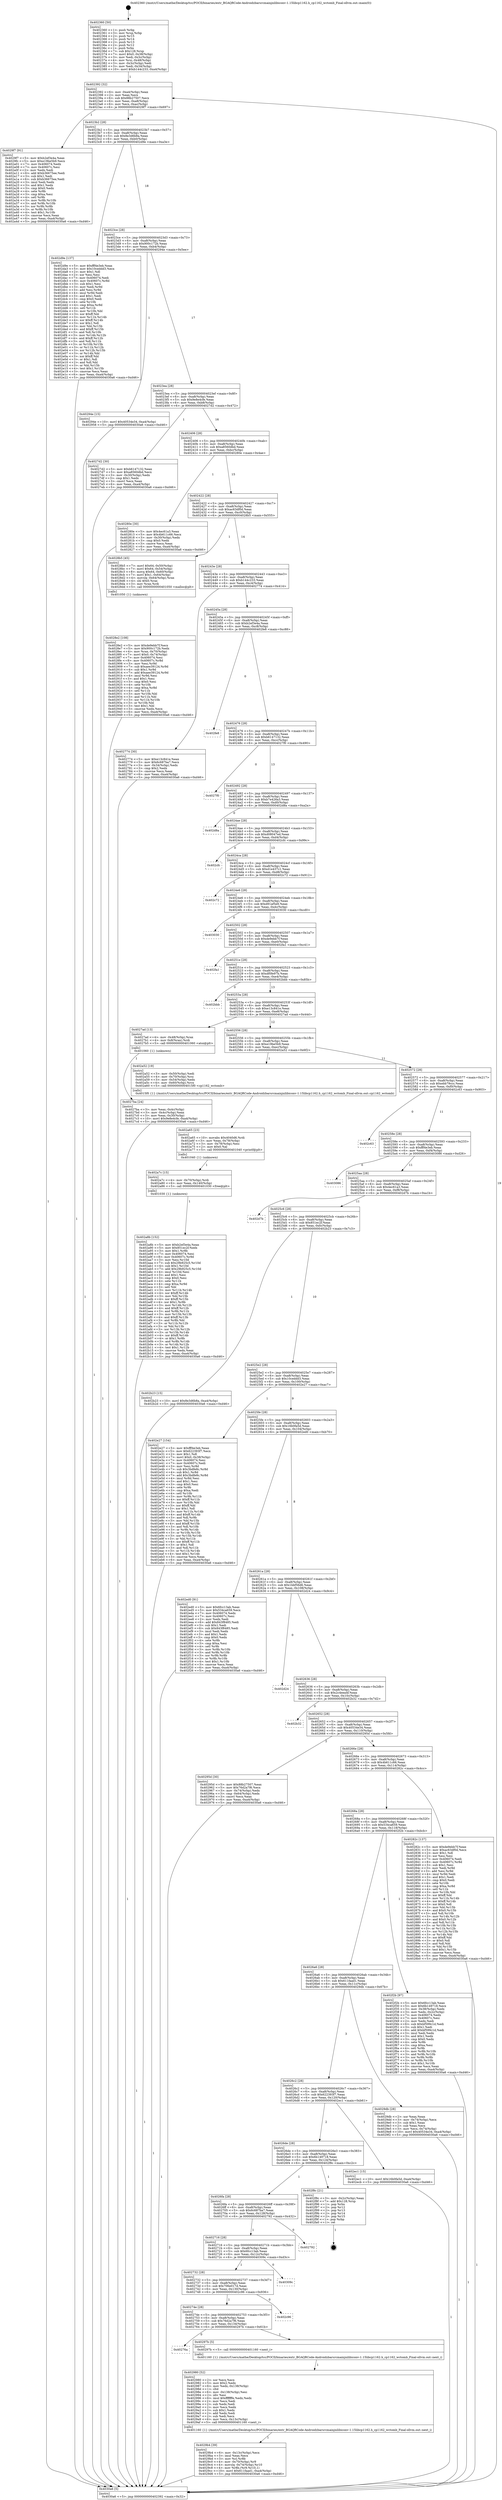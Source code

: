 digraph "0x402360" {
  label = "0x402360 (/mnt/c/Users/mathe/Desktop/tcc/POCII/binaries/extr_BGAQRCode-Androidzbarsrcmainjnilibiconv-1.15libcp1162.h_cp1162_wctomb_Final-ollvm.out::main(0))"
  labelloc = "t"
  node[shape=record]

  Entry [label="",width=0.3,height=0.3,shape=circle,fillcolor=black,style=filled]
  "0x402392" [label="{
     0x402392 [32]\l
     | [instrs]\l
     &nbsp;&nbsp;0x402392 \<+6\>: mov -0xa4(%rbp),%eax\l
     &nbsp;&nbsp;0x402398 \<+2\>: mov %eax,%ecx\l
     &nbsp;&nbsp;0x40239a \<+6\>: sub $0x88b27507,%ecx\l
     &nbsp;&nbsp;0x4023a0 \<+6\>: mov %eax,-0xa8(%rbp)\l
     &nbsp;&nbsp;0x4023a6 \<+6\>: mov %ecx,-0xac(%rbp)\l
     &nbsp;&nbsp;0x4023ac \<+6\>: je 00000000004029f7 \<main+0x697\>\l
  }"]
  "0x4029f7" [label="{
     0x4029f7 [91]\l
     | [instrs]\l
     &nbsp;&nbsp;0x4029f7 \<+5\>: mov $0xb2ef3e4a,%eax\l
     &nbsp;&nbsp;0x4029fc \<+5\>: mov $0xe19be5b9,%ecx\l
     &nbsp;&nbsp;0x402a01 \<+7\>: mov 0x406074,%edx\l
     &nbsp;&nbsp;0x402a08 \<+7\>: mov 0x40607c,%esi\l
     &nbsp;&nbsp;0x402a0f \<+2\>: mov %edx,%edi\l
     &nbsp;&nbsp;0x402a11 \<+6\>: add $0xb36675ee,%edi\l
     &nbsp;&nbsp;0x402a17 \<+3\>: sub $0x1,%edi\l
     &nbsp;&nbsp;0x402a1a \<+6\>: sub $0xb36675ee,%edi\l
     &nbsp;&nbsp;0x402a20 \<+3\>: imul %edi,%edx\l
     &nbsp;&nbsp;0x402a23 \<+3\>: and $0x1,%edx\l
     &nbsp;&nbsp;0x402a26 \<+3\>: cmp $0x0,%edx\l
     &nbsp;&nbsp;0x402a29 \<+4\>: sete %r8b\l
     &nbsp;&nbsp;0x402a2d \<+3\>: cmp $0xa,%esi\l
     &nbsp;&nbsp;0x402a30 \<+4\>: setl %r9b\l
     &nbsp;&nbsp;0x402a34 \<+3\>: mov %r8b,%r10b\l
     &nbsp;&nbsp;0x402a37 \<+3\>: and %r9b,%r10b\l
     &nbsp;&nbsp;0x402a3a \<+3\>: xor %r9b,%r8b\l
     &nbsp;&nbsp;0x402a3d \<+3\>: or %r8b,%r10b\l
     &nbsp;&nbsp;0x402a40 \<+4\>: test $0x1,%r10b\l
     &nbsp;&nbsp;0x402a44 \<+3\>: cmovne %ecx,%eax\l
     &nbsp;&nbsp;0x402a47 \<+6\>: mov %eax,-0xa4(%rbp)\l
     &nbsp;&nbsp;0x402a4d \<+5\>: jmp 00000000004030a6 \<main+0xd46\>\l
  }"]
  "0x4023b2" [label="{
     0x4023b2 [28]\l
     | [instrs]\l
     &nbsp;&nbsp;0x4023b2 \<+5\>: jmp 00000000004023b7 \<main+0x57\>\l
     &nbsp;&nbsp;0x4023b7 \<+6\>: mov -0xa8(%rbp),%eax\l
     &nbsp;&nbsp;0x4023bd \<+5\>: sub $0x8e3d6b8a,%eax\l
     &nbsp;&nbsp;0x4023c2 \<+6\>: mov %eax,-0xb0(%rbp)\l
     &nbsp;&nbsp;0x4023c8 \<+6\>: je 0000000000402d9e \<main+0xa3e\>\l
  }"]
  Exit [label="",width=0.3,height=0.3,shape=circle,fillcolor=black,style=filled,peripheries=2]
  "0x402d9e" [label="{
     0x402d9e [137]\l
     | [instrs]\l
     &nbsp;&nbsp;0x402d9e \<+5\>: mov $0xfff4e3eb,%eax\l
     &nbsp;&nbsp;0x402da3 \<+5\>: mov $0x10ceddd3,%ecx\l
     &nbsp;&nbsp;0x402da8 \<+2\>: mov $0x1,%dl\l
     &nbsp;&nbsp;0x402daa \<+2\>: xor %esi,%esi\l
     &nbsp;&nbsp;0x402dac \<+7\>: mov 0x406074,%edi\l
     &nbsp;&nbsp;0x402db3 \<+8\>: mov 0x40607c,%r8d\l
     &nbsp;&nbsp;0x402dbb \<+3\>: sub $0x1,%esi\l
     &nbsp;&nbsp;0x402dbe \<+3\>: mov %edi,%r9d\l
     &nbsp;&nbsp;0x402dc1 \<+3\>: add %esi,%r9d\l
     &nbsp;&nbsp;0x402dc4 \<+4\>: imul %r9d,%edi\l
     &nbsp;&nbsp;0x402dc8 \<+3\>: and $0x1,%edi\l
     &nbsp;&nbsp;0x402dcb \<+3\>: cmp $0x0,%edi\l
     &nbsp;&nbsp;0x402dce \<+4\>: sete %r10b\l
     &nbsp;&nbsp;0x402dd2 \<+4\>: cmp $0xa,%r8d\l
     &nbsp;&nbsp;0x402dd6 \<+4\>: setl %r11b\l
     &nbsp;&nbsp;0x402dda \<+3\>: mov %r10b,%bl\l
     &nbsp;&nbsp;0x402ddd \<+3\>: xor $0xff,%bl\l
     &nbsp;&nbsp;0x402de0 \<+3\>: mov %r11b,%r14b\l
     &nbsp;&nbsp;0x402de3 \<+4\>: xor $0xff,%r14b\l
     &nbsp;&nbsp;0x402de7 \<+3\>: xor $0x1,%dl\l
     &nbsp;&nbsp;0x402dea \<+3\>: mov %bl,%r15b\l
     &nbsp;&nbsp;0x402ded \<+4\>: and $0xff,%r15b\l
     &nbsp;&nbsp;0x402df1 \<+3\>: and %dl,%r10b\l
     &nbsp;&nbsp;0x402df4 \<+3\>: mov %r14b,%r12b\l
     &nbsp;&nbsp;0x402df7 \<+4\>: and $0xff,%r12b\l
     &nbsp;&nbsp;0x402dfb \<+3\>: and %dl,%r11b\l
     &nbsp;&nbsp;0x402dfe \<+3\>: or %r10b,%r15b\l
     &nbsp;&nbsp;0x402e01 \<+3\>: or %r11b,%r12b\l
     &nbsp;&nbsp;0x402e04 \<+3\>: xor %r12b,%r15b\l
     &nbsp;&nbsp;0x402e07 \<+3\>: or %r14b,%bl\l
     &nbsp;&nbsp;0x402e0a \<+3\>: xor $0xff,%bl\l
     &nbsp;&nbsp;0x402e0d \<+3\>: or $0x1,%dl\l
     &nbsp;&nbsp;0x402e10 \<+2\>: and %dl,%bl\l
     &nbsp;&nbsp;0x402e12 \<+3\>: or %bl,%r15b\l
     &nbsp;&nbsp;0x402e15 \<+4\>: test $0x1,%r15b\l
     &nbsp;&nbsp;0x402e19 \<+3\>: cmovne %ecx,%eax\l
     &nbsp;&nbsp;0x402e1c \<+6\>: mov %eax,-0xa4(%rbp)\l
     &nbsp;&nbsp;0x402e22 \<+5\>: jmp 00000000004030a6 \<main+0xd46\>\l
  }"]
  "0x4023ce" [label="{
     0x4023ce [28]\l
     | [instrs]\l
     &nbsp;&nbsp;0x4023ce \<+5\>: jmp 00000000004023d3 \<main+0x73\>\l
     &nbsp;&nbsp;0x4023d3 \<+6\>: mov -0xa8(%rbp),%eax\l
     &nbsp;&nbsp;0x4023d9 \<+5\>: sub $0x900c172b,%eax\l
     &nbsp;&nbsp;0x4023de \<+6\>: mov %eax,-0xb4(%rbp)\l
     &nbsp;&nbsp;0x4023e4 \<+6\>: je 000000000040294e \<main+0x5ee\>\l
  }"]
  "0x402a8b" [label="{
     0x402a8b [152]\l
     | [instrs]\l
     &nbsp;&nbsp;0x402a8b \<+5\>: mov $0xb2ef3e4a,%eax\l
     &nbsp;&nbsp;0x402a90 \<+5\>: mov $0x851ec2f,%edx\l
     &nbsp;&nbsp;0x402a95 \<+3\>: mov $0x1,%r8b\l
     &nbsp;&nbsp;0x402a98 \<+7\>: mov 0x406074,%esi\l
     &nbsp;&nbsp;0x402a9f \<+8\>: mov 0x40607c,%r9d\l
     &nbsp;&nbsp;0x402aa7 \<+3\>: mov %esi,%r10d\l
     &nbsp;&nbsp;0x402aaa \<+7\>: sub $0x29b925c5,%r10d\l
     &nbsp;&nbsp;0x402ab1 \<+4\>: sub $0x1,%r10d\l
     &nbsp;&nbsp;0x402ab5 \<+7\>: add $0x29b925c5,%r10d\l
     &nbsp;&nbsp;0x402abc \<+4\>: imul %r10d,%esi\l
     &nbsp;&nbsp;0x402ac0 \<+3\>: and $0x1,%esi\l
     &nbsp;&nbsp;0x402ac3 \<+3\>: cmp $0x0,%esi\l
     &nbsp;&nbsp;0x402ac6 \<+4\>: sete %r11b\l
     &nbsp;&nbsp;0x402aca \<+4\>: cmp $0xa,%r9d\l
     &nbsp;&nbsp;0x402ace \<+3\>: setl %bl\l
     &nbsp;&nbsp;0x402ad1 \<+3\>: mov %r11b,%r14b\l
     &nbsp;&nbsp;0x402ad4 \<+4\>: xor $0xff,%r14b\l
     &nbsp;&nbsp;0x402ad8 \<+3\>: mov %bl,%r15b\l
     &nbsp;&nbsp;0x402adb \<+4\>: xor $0xff,%r15b\l
     &nbsp;&nbsp;0x402adf \<+4\>: xor $0x1,%r8b\l
     &nbsp;&nbsp;0x402ae3 \<+3\>: mov %r14b,%r12b\l
     &nbsp;&nbsp;0x402ae6 \<+4\>: and $0xff,%r12b\l
     &nbsp;&nbsp;0x402aea \<+3\>: and %r8b,%r11b\l
     &nbsp;&nbsp;0x402aed \<+3\>: mov %r15b,%r13b\l
     &nbsp;&nbsp;0x402af0 \<+4\>: and $0xff,%r13b\l
     &nbsp;&nbsp;0x402af4 \<+3\>: and %r8b,%bl\l
     &nbsp;&nbsp;0x402af7 \<+3\>: or %r11b,%r12b\l
     &nbsp;&nbsp;0x402afa \<+3\>: or %bl,%r13b\l
     &nbsp;&nbsp;0x402afd \<+3\>: xor %r13b,%r12b\l
     &nbsp;&nbsp;0x402b00 \<+3\>: or %r15b,%r14b\l
     &nbsp;&nbsp;0x402b03 \<+4\>: xor $0xff,%r14b\l
     &nbsp;&nbsp;0x402b07 \<+4\>: or $0x1,%r8b\l
     &nbsp;&nbsp;0x402b0b \<+3\>: and %r8b,%r14b\l
     &nbsp;&nbsp;0x402b0e \<+3\>: or %r14b,%r12b\l
     &nbsp;&nbsp;0x402b11 \<+4\>: test $0x1,%r12b\l
     &nbsp;&nbsp;0x402b15 \<+3\>: cmovne %edx,%eax\l
     &nbsp;&nbsp;0x402b18 \<+6\>: mov %eax,-0xa4(%rbp)\l
     &nbsp;&nbsp;0x402b1e \<+5\>: jmp 00000000004030a6 \<main+0xd46\>\l
  }"]
  "0x40294e" [label="{
     0x40294e [15]\l
     | [instrs]\l
     &nbsp;&nbsp;0x40294e \<+10\>: movl $0x40534e34,-0xa4(%rbp)\l
     &nbsp;&nbsp;0x402958 \<+5\>: jmp 00000000004030a6 \<main+0xd46\>\l
  }"]
  "0x4023ea" [label="{
     0x4023ea [28]\l
     | [instrs]\l
     &nbsp;&nbsp;0x4023ea \<+5\>: jmp 00000000004023ef \<main+0x8f\>\l
     &nbsp;&nbsp;0x4023ef \<+6\>: mov -0xa8(%rbp),%eax\l
     &nbsp;&nbsp;0x4023f5 \<+5\>: sub $0x9e8e4cfe,%eax\l
     &nbsp;&nbsp;0x4023fa \<+6\>: mov %eax,-0xb8(%rbp)\l
     &nbsp;&nbsp;0x402400 \<+6\>: je 00000000004027d2 \<main+0x472\>\l
  }"]
  "0x402a7c" [label="{
     0x402a7c [15]\l
     | [instrs]\l
     &nbsp;&nbsp;0x402a7c \<+4\>: mov -0x70(%rbp),%rdi\l
     &nbsp;&nbsp;0x402a80 \<+6\>: mov %eax,-0x140(%rbp)\l
     &nbsp;&nbsp;0x402a86 \<+5\>: call 0000000000401030 \<free@plt\>\l
     | [calls]\l
     &nbsp;&nbsp;0x401030 \{1\} (unknown)\l
  }"]
  "0x4027d2" [label="{
     0x4027d2 [30]\l
     | [instrs]\l
     &nbsp;&nbsp;0x4027d2 \<+5\>: mov $0xb6147132,%eax\l
     &nbsp;&nbsp;0x4027d7 \<+5\>: mov $0xa8560dbd,%ecx\l
     &nbsp;&nbsp;0x4027dc \<+3\>: mov -0x30(%rbp),%edx\l
     &nbsp;&nbsp;0x4027df \<+3\>: cmp $0x1,%edx\l
     &nbsp;&nbsp;0x4027e2 \<+3\>: cmovl %ecx,%eax\l
     &nbsp;&nbsp;0x4027e5 \<+6\>: mov %eax,-0xa4(%rbp)\l
     &nbsp;&nbsp;0x4027eb \<+5\>: jmp 00000000004030a6 \<main+0xd46\>\l
  }"]
  "0x402406" [label="{
     0x402406 [28]\l
     | [instrs]\l
     &nbsp;&nbsp;0x402406 \<+5\>: jmp 000000000040240b \<main+0xab\>\l
     &nbsp;&nbsp;0x40240b \<+6\>: mov -0xa8(%rbp),%eax\l
     &nbsp;&nbsp;0x402411 \<+5\>: sub $0xa8560dbd,%eax\l
     &nbsp;&nbsp;0x402416 \<+6\>: mov %eax,-0xbc(%rbp)\l
     &nbsp;&nbsp;0x40241c \<+6\>: je 000000000040280e \<main+0x4ae\>\l
  }"]
  "0x402a65" [label="{
     0x402a65 [23]\l
     | [instrs]\l
     &nbsp;&nbsp;0x402a65 \<+10\>: movabs $0x4040d6,%rdi\l
     &nbsp;&nbsp;0x402a6f \<+3\>: mov %eax,-0x78(%rbp)\l
     &nbsp;&nbsp;0x402a72 \<+3\>: mov -0x78(%rbp),%esi\l
     &nbsp;&nbsp;0x402a75 \<+2\>: mov $0x0,%al\l
     &nbsp;&nbsp;0x402a77 \<+5\>: call 0000000000401040 \<printf@plt\>\l
     | [calls]\l
     &nbsp;&nbsp;0x401040 \{1\} (unknown)\l
  }"]
  "0x40280e" [label="{
     0x40280e [30]\l
     | [instrs]\l
     &nbsp;&nbsp;0x40280e \<+5\>: mov $0x4ec61a3,%eax\l
     &nbsp;&nbsp;0x402813 \<+5\>: mov $0x4b611c66,%ecx\l
     &nbsp;&nbsp;0x402818 \<+3\>: mov -0x30(%rbp),%edx\l
     &nbsp;&nbsp;0x40281b \<+3\>: cmp $0x0,%edx\l
     &nbsp;&nbsp;0x40281e \<+3\>: cmove %ecx,%eax\l
     &nbsp;&nbsp;0x402821 \<+6\>: mov %eax,-0xa4(%rbp)\l
     &nbsp;&nbsp;0x402827 \<+5\>: jmp 00000000004030a6 \<main+0xd46\>\l
  }"]
  "0x402422" [label="{
     0x402422 [28]\l
     | [instrs]\l
     &nbsp;&nbsp;0x402422 \<+5\>: jmp 0000000000402427 \<main+0xc7\>\l
     &nbsp;&nbsp;0x402427 \<+6\>: mov -0xa8(%rbp),%eax\l
     &nbsp;&nbsp;0x40242d \<+5\>: sub $0xac63df0d,%eax\l
     &nbsp;&nbsp;0x402432 \<+6\>: mov %eax,-0xc0(%rbp)\l
     &nbsp;&nbsp;0x402438 \<+6\>: je 00000000004028b5 \<main+0x555\>\l
  }"]
  "0x4029b4" [label="{
     0x4029b4 [39]\l
     | [instrs]\l
     &nbsp;&nbsp;0x4029b4 \<+6\>: mov -0x13c(%rbp),%ecx\l
     &nbsp;&nbsp;0x4029ba \<+3\>: imul %eax,%ecx\l
     &nbsp;&nbsp;0x4029bd \<+3\>: mov %cl,%r8b\l
     &nbsp;&nbsp;0x4029c0 \<+4\>: mov -0x70(%rbp),%r9\l
     &nbsp;&nbsp;0x4029c4 \<+4\>: movslq -0x74(%rbp),%r10\l
     &nbsp;&nbsp;0x4029c8 \<+4\>: mov %r8b,(%r9,%r10,1)\l
     &nbsp;&nbsp;0x4029cc \<+10\>: movl $0x611faad1,-0xa4(%rbp)\l
     &nbsp;&nbsp;0x4029d6 \<+5\>: jmp 00000000004030a6 \<main+0xd46\>\l
  }"]
  "0x4028b5" [label="{
     0x4028b5 [45]\l
     | [instrs]\l
     &nbsp;&nbsp;0x4028b5 \<+7\>: movl $0x64,-0x50(%rbp)\l
     &nbsp;&nbsp;0x4028bc \<+7\>: movl $0x64,-0x54(%rbp)\l
     &nbsp;&nbsp;0x4028c3 \<+8\>: movq $0x64,-0x60(%rbp)\l
     &nbsp;&nbsp;0x4028cb \<+7\>: movl $0x1,-0x64(%rbp)\l
     &nbsp;&nbsp;0x4028d2 \<+4\>: movslq -0x64(%rbp),%rax\l
     &nbsp;&nbsp;0x4028d6 \<+4\>: shl $0x0,%rax\l
     &nbsp;&nbsp;0x4028da \<+3\>: mov %rax,%rdi\l
     &nbsp;&nbsp;0x4028dd \<+5\>: call 0000000000401050 \<malloc@plt\>\l
     | [calls]\l
     &nbsp;&nbsp;0x401050 \{1\} (unknown)\l
  }"]
  "0x40243e" [label="{
     0x40243e [28]\l
     | [instrs]\l
     &nbsp;&nbsp;0x40243e \<+5\>: jmp 0000000000402443 \<main+0xe3\>\l
     &nbsp;&nbsp;0x402443 \<+6\>: mov -0xa8(%rbp),%eax\l
     &nbsp;&nbsp;0x402449 \<+5\>: sub $0xb144c233,%eax\l
     &nbsp;&nbsp;0x40244e \<+6\>: mov %eax,-0xc4(%rbp)\l
     &nbsp;&nbsp;0x402454 \<+6\>: je 0000000000402774 \<main+0x414\>\l
  }"]
  "0x402980" [label="{
     0x402980 [52]\l
     | [instrs]\l
     &nbsp;&nbsp;0x402980 \<+2\>: xor %ecx,%ecx\l
     &nbsp;&nbsp;0x402982 \<+5\>: mov $0x2,%edx\l
     &nbsp;&nbsp;0x402987 \<+6\>: mov %edx,-0x138(%rbp)\l
     &nbsp;&nbsp;0x40298d \<+1\>: cltd\l
     &nbsp;&nbsp;0x40298e \<+6\>: mov -0x138(%rbp),%esi\l
     &nbsp;&nbsp;0x402994 \<+2\>: idiv %esi\l
     &nbsp;&nbsp;0x402996 \<+6\>: imul $0xfffffffe,%edx,%edx\l
     &nbsp;&nbsp;0x40299c \<+2\>: mov %ecx,%edi\l
     &nbsp;&nbsp;0x40299e \<+2\>: sub %edx,%edi\l
     &nbsp;&nbsp;0x4029a0 \<+2\>: mov %ecx,%edx\l
     &nbsp;&nbsp;0x4029a2 \<+3\>: sub $0x1,%edx\l
     &nbsp;&nbsp;0x4029a5 \<+2\>: add %edx,%edi\l
     &nbsp;&nbsp;0x4029a7 \<+2\>: sub %edi,%ecx\l
     &nbsp;&nbsp;0x4029a9 \<+6\>: mov %ecx,-0x13c(%rbp)\l
     &nbsp;&nbsp;0x4029af \<+5\>: call 0000000000401160 \<next_i\>\l
     | [calls]\l
     &nbsp;&nbsp;0x401160 \{1\} (/mnt/c/Users/mathe/Desktop/tcc/POCII/binaries/extr_BGAQRCode-Androidzbarsrcmainjnilibiconv-1.15libcp1162.h_cp1162_wctomb_Final-ollvm.out::next_i)\l
  }"]
  "0x402774" [label="{
     0x402774 [30]\l
     | [instrs]\l
     &nbsp;&nbsp;0x402774 \<+5\>: mov $0xe13c841e,%eax\l
     &nbsp;&nbsp;0x402779 \<+5\>: mov $0x6c687ba7,%ecx\l
     &nbsp;&nbsp;0x40277e \<+3\>: mov -0x34(%rbp),%edx\l
     &nbsp;&nbsp;0x402781 \<+3\>: cmp $0x2,%edx\l
     &nbsp;&nbsp;0x402784 \<+3\>: cmovne %ecx,%eax\l
     &nbsp;&nbsp;0x402787 \<+6\>: mov %eax,-0xa4(%rbp)\l
     &nbsp;&nbsp;0x40278d \<+5\>: jmp 00000000004030a6 \<main+0xd46\>\l
  }"]
  "0x40245a" [label="{
     0x40245a [28]\l
     | [instrs]\l
     &nbsp;&nbsp;0x40245a \<+5\>: jmp 000000000040245f \<main+0xff\>\l
     &nbsp;&nbsp;0x40245f \<+6\>: mov -0xa8(%rbp),%eax\l
     &nbsp;&nbsp;0x402465 \<+5\>: sub $0xb2ef3e4a,%eax\l
     &nbsp;&nbsp;0x40246a \<+6\>: mov %eax,-0xc8(%rbp)\l
     &nbsp;&nbsp;0x402470 \<+6\>: je 0000000000402fe8 \<main+0xc88\>\l
  }"]
  "0x4030a6" [label="{
     0x4030a6 [5]\l
     | [instrs]\l
     &nbsp;&nbsp;0x4030a6 \<+5\>: jmp 0000000000402392 \<main+0x32\>\l
  }"]
  "0x402360" [label="{
     0x402360 [50]\l
     | [instrs]\l
     &nbsp;&nbsp;0x402360 \<+1\>: push %rbp\l
     &nbsp;&nbsp;0x402361 \<+3\>: mov %rsp,%rbp\l
     &nbsp;&nbsp;0x402364 \<+2\>: push %r15\l
     &nbsp;&nbsp;0x402366 \<+2\>: push %r14\l
     &nbsp;&nbsp;0x402368 \<+2\>: push %r13\l
     &nbsp;&nbsp;0x40236a \<+2\>: push %r12\l
     &nbsp;&nbsp;0x40236c \<+1\>: push %rbx\l
     &nbsp;&nbsp;0x40236d \<+7\>: sub $0x128,%rsp\l
     &nbsp;&nbsp;0x402374 \<+7\>: movl $0x0,-0x38(%rbp)\l
     &nbsp;&nbsp;0x40237b \<+3\>: mov %edi,-0x3c(%rbp)\l
     &nbsp;&nbsp;0x40237e \<+4\>: mov %rsi,-0x48(%rbp)\l
     &nbsp;&nbsp;0x402382 \<+3\>: mov -0x3c(%rbp),%edi\l
     &nbsp;&nbsp;0x402385 \<+3\>: mov %edi,-0x34(%rbp)\l
     &nbsp;&nbsp;0x402388 \<+10\>: movl $0xb144c233,-0xa4(%rbp)\l
  }"]
  "0x40276a" [label="{
     0x40276a\l
  }", style=dashed]
  "0x402fe8" [label="{
     0x402fe8\l
  }", style=dashed]
  "0x402476" [label="{
     0x402476 [28]\l
     | [instrs]\l
     &nbsp;&nbsp;0x402476 \<+5\>: jmp 000000000040247b \<main+0x11b\>\l
     &nbsp;&nbsp;0x40247b \<+6\>: mov -0xa8(%rbp),%eax\l
     &nbsp;&nbsp;0x402481 \<+5\>: sub $0xb6147132,%eax\l
     &nbsp;&nbsp;0x402486 \<+6\>: mov %eax,-0xcc(%rbp)\l
     &nbsp;&nbsp;0x40248c \<+6\>: je 00000000004027f0 \<main+0x490\>\l
  }"]
  "0x40297b" [label="{
     0x40297b [5]\l
     | [instrs]\l
     &nbsp;&nbsp;0x40297b \<+5\>: call 0000000000401160 \<next_i\>\l
     | [calls]\l
     &nbsp;&nbsp;0x401160 \{1\} (/mnt/c/Users/mathe/Desktop/tcc/POCII/binaries/extr_BGAQRCode-Androidzbarsrcmainjnilibiconv-1.15libcp1162.h_cp1162_wctomb_Final-ollvm.out::next_i)\l
  }"]
  "0x4027f0" [label="{
     0x4027f0\l
  }", style=dashed]
  "0x402492" [label="{
     0x402492 [28]\l
     | [instrs]\l
     &nbsp;&nbsp;0x402492 \<+5\>: jmp 0000000000402497 \<main+0x137\>\l
     &nbsp;&nbsp;0x402497 \<+6\>: mov -0xa8(%rbp),%eax\l
     &nbsp;&nbsp;0x40249d \<+5\>: sub $0xb7e426a3,%eax\l
     &nbsp;&nbsp;0x4024a2 \<+6\>: mov %eax,-0xd0(%rbp)\l
     &nbsp;&nbsp;0x4024a8 \<+6\>: je 0000000000402d8a \<main+0xa2a\>\l
  }"]
  "0x40274e" [label="{
     0x40274e [28]\l
     | [instrs]\l
     &nbsp;&nbsp;0x40274e \<+5\>: jmp 0000000000402753 \<main+0x3f3\>\l
     &nbsp;&nbsp;0x402753 \<+6\>: mov -0xa8(%rbp),%eax\l
     &nbsp;&nbsp;0x402759 \<+5\>: sub $0x76d2a7f6,%eax\l
     &nbsp;&nbsp;0x40275e \<+6\>: mov %eax,-0x134(%rbp)\l
     &nbsp;&nbsp;0x402764 \<+6\>: je 000000000040297b \<main+0x61b\>\l
  }"]
  "0x402d8a" [label="{
     0x402d8a\l
  }", style=dashed]
  "0x4024ae" [label="{
     0x4024ae [28]\l
     | [instrs]\l
     &nbsp;&nbsp;0x4024ae \<+5\>: jmp 00000000004024b3 \<main+0x153\>\l
     &nbsp;&nbsp;0x4024b3 \<+6\>: mov -0xa8(%rbp),%eax\l
     &nbsp;&nbsp;0x4024b9 \<+5\>: sub $0xd08047ed,%eax\l
     &nbsp;&nbsp;0x4024be \<+6\>: mov %eax,-0xd4(%rbp)\l
     &nbsp;&nbsp;0x4024c4 \<+6\>: je 0000000000402cfc \<main+0x99c\>\l
  }"]
  "0x402c96" [label="{
     0x402c96\l
  }", style=dashed]
  "0x402cfc" [label="{
     0x402cfc\l
  }", style=dashed]
  "0x4024ca" [label="{
     0x4024ca [28]\l
     | [instrs]\l
     &nbsp;&nbsp;0x4024ca \<+5\>: jmp 00000000004024cf \<main+0x16f\>\l
     &nbsp;&nbsp;0x4024cf \<+6\>: mov -0xa8(%rbp),%eax\l
     &nbsp;&nbsp;0x4024d5 \<+5\>: sub $0xd1e437c1,%eax\l
     &nbsp;&nbsp;0x4024da \<+6\>: mov %eax,-0xd8(%rbp)\l
     &nbsp;&nbsp;0x4024e0 \<+6\>: je 0000000000402c72 \<main+0x912\>\l
  }"]
  "0x402732" [label="{
     0x402732 [28]\l
     | [instrs]\l
     &nbsp;&nbsp;0x402732 \<+5\>: jmp 0000000000402737 \<main+0x3d7\>\l
     &nbsp;&nbsp;0x402737 \<+6\>: mov -0xa8(%rbp),%eax\l
     &nbsp;&nbsp;0x40273d \<+5\>: sub $0x706e017d,%eax\l
     &nbsp;&nbsp;0x402742 \<+6\>: mov %eax,-0x130(%rbp)\l
     &nbsp;&nbsp;0x402748 \<+6\>: je 0000000000402c96 \<main+0x936\>\l
  }"]
  "0x402c72" [label="{
     0x402c72\l
  }", style=dashed]
  "0x4024e6" [label="{
     0x4024e6 [28]\l
     | [instrs]\l
     &nbsp;&nbsp;0x4024e6 \<+5\>: jmp 00000000004024eb \<main+0x18b\>\l
     &nbsp;&nbsp;0x4024eb \<+6\>: mov -0xa8(%rbp),%eax\l
     &nbsp;&nbsp;0x4024f1 \<+5\>: sub $0xd91af5e9,%eax\l
     &nbsp;&nbsp;0x4024f6 \<+6\>: mov %eax,-0xdc(%rbp)\l
     &nbsp;&nbsp;0x4024fc \<+6\>: je 0000000000403030 \<main+0xcd0\>\l
  }"]
  "0x40309c" [label="{
     0x40309c\l
  }", style=dashed]
  "0x403030" [label="{
     0x403030\l
  }", style=dashed]
  "0x402502" [label="{
     0x402502 [28]\l
     | [instrs]\l
     &nbsp;&nbsp;0x402502 \<+5\>: jmp 0000000000402507 \<main+0x1a7\>\l
     &nbsp;&nbsp;0x402507 \<+6\>: mov -0xa8(%rbp),%eax\l
     &nbsp;&nbsp;0x40250d \<+5\>: sub $0xde9ebb7f,%eax\l
     &nbsp;&nbsp;0x402512 \<+6\>: mov %eax,-0xe0(%rbp)\l
     &nbsp;&nbsp;0x402518 \<+6\>: je 0000000000402fa1 \<main+0xc41\>\l
  }"]
  "0x402716" [label="{
     0x402716 [28]\l
     | [instrs]\l
     &nbsp;&nbsp;0x402716 \<+5\>: jmp 000000000040271b \<main+0x3bb\>\l
     &nbsp;&nbsp;0x40271b \<+6\>: mov -0xa8(%rbp),%eax\l
     &nbsp;&nbsp;0x402721 \<+5\>: sub $0x6fcc13ab,%eax\l
     &nbsp;&nbsp;0x402726 \<+6\>: mov %eax,-0x12c(%rbp)\l
     &nbsp;&nbsp;0x40272c \<+6\>: je 000000000040309c \<main+0xd3c\>\l
  }"]
  "0x402fa1" [label="{
     0x402fa1\l
  }", style=dashed]
  "0x40251e" [label="{
     0x40251e [28]\l
     | [instrs]\l
     &nbsp;&nbsp;0x40251e \<+5\>: jmp 0000000000402523 \<main+0x1c3\>\l
     &nbsp;&nbsp;0x402523 \<+6\>: mov -0xa8(%rbp),%eax\l
     &nbsp;&nbsp;0x402529 \<+5\>: sub $0xdf0fe97b,%eax\l
     &nbsp;&nbsp;0x40252e \<+6\>: mov %eax,-0xe4(%rbp)\l
     &nbsp;&nbsp;0x402534 \<+6\>: je 0000000000402bbb \<main+0x85b\>\l
  }"]
  "0x402792" [label="{
     0x402792\l
  }", style=dashed]
  "0x402bbb" [label="{
     0x402bbb\l
  }", style=dashed]
  "0x40253a" [label="{
     0x40253a [28]\l
     | [instrs]\l
     &nbsp;&nbsp;0x40253a \<+5\>: jmp 000000000040253f \<main+0x1df\>\l
     &nbsp;&nbsp;0x40253f \<+6\>: mov -0xa8(%rbp),%eax\l
     &nbsp;&nbsp;0x402545 \<+5\>: sub $0xe13c841e,%eax\l
     &nbsp;&nbsp;0x40254a \<+6\>: mov %eax,-0xe8(%rbp)\l
     &nbsp;&nbsp;0x402550 \<+6\>: je 00000000004027ad \<main+0x44d\>\l
  }"]
  "0x4026fa" [label="{
     0x4026fa [28]\l
     | [instrs]\l
     &nbsp;&nbsp;0x4026fa \<+5\>: jmp 00000000004026ff \<main+0x39f\>\l
     &nbsp;&nbsp;0x4026ff \<+6\>: mov -0xa8(%rbp),%eax\l
     &nbsp;&nbsp;0x402705 \<+5\>: sub $0x6c687ba7,%eax\l
     &nbsp;&nbsp;0x40270a \<+6\>: mov %eax,-0x128(%rbp)\l
     &nbsp;&nbsp;0x402710 \<+6\>: je 0000000000402792 \<main+0x432\>\l
  }"]
  "0x4027ad" [label="{
     0x4027ad [13]\l
     | [instrs]\l
     &nbsp;&nbsp;0x4027ad \<+4\>: mov -0x48(%rbp),%rax\l
     &nbsp;&nbsp;0x4027b1 \<+4\>: mov 0x8(%rax),%rdi\l
     &nbsp;&nbsp;0x4027b5 \<+5\>: call 0000000000401060 \<atoi@plt\>\l
     | [calls]\l
     &nbsp;&nbsp;0x401060 \{1\} (unknown)\l
  }"]
  "0x402556" [label="{
     0x402556 [28]\l
     | [instrs]\l
     &nbsp;&nbsp;0x402556 \<+5\>: jmp 000000000040255b \<main+0x1fb\>\l
     &nbsp;&nbsp;0x40255b \<+6\>: mov -0xa8(%rbp),%eax\l
     &nbsp;&nbsp;0x402561 \<+5\>: sub $0xe19be5b9,%eax\l
     &nbsp;&nbsp;0x402566 \<+6\>: mov %eax,-0xec(%rbp)\l
     &nbsp;&nbsp;0x40256c \<+6\>: je 0000000000402a52 \<main+0x6f2\>\l
  }"]
  "0x4027ba" [label="{
     0x4027ba [24]\l
     | [instrs]\l
     &nbsp;&nbsp;0x4027ba \<+3\>: mov %eax,-0x4c(%rbp)\l
     &nbsp;&nbsp;0x4027bd \<+3\>: mov -0x4c(%rbp),%eax\l
     &nbsp;&nbsp;0x4027c0 \<+3\>: mov %eax,-0x30(%rbp)\l
     &nbsp;&nbsp;0x4027c3 \<+10\>: movl $0x9e8e4cfe,-0xa4(%rbp)\l
     &nbsp;&nbsp;0x4027cd \<+5\>: jmp 00000000004030a6 \<main+0xd46\>\l
  }"]
  "0x402f8c" [label="{
     0x402f8c [21]\l
     | [instrs]\l
     &nbsp;&nbsp;0x402f8c \<+3\>: mov -0x2c(%rbp),%eax\l
     &nbsp;&nbsp;0x402f8f \<+7\>: add $0x128,%rsp\l
     &nbsp;&nbsp;0x402f96 \<+1\>: pop %rbx\l
     &nbsp;&nbsp;0x402f97 \<+2\>: pop %r12\l
     &nbsp;&nbsp;0x402f99 \<+2\>: pop %r13\l
     &nbsp;&nbsp;0x402f9b \<+2\>: pop %r14\l
     &nbsp;&nbsp;0x402f9d \<+2\>: pop %r15\l
     &nbsp;&nbsp;0x402f9f \<+1\>: pop %rbp\l
     &nbsp;&nbsp;0x402fa0 \<+1\>: ret\l
  }"]
  "0x402a52" [label="{
     0x402a52 [19]\l
     | [instrs]\l
     &nbsp;&nbsp;0x402a52 \<+3\>: mov -0x50(%rbp),%edi\l
     &nbsp;&nbsp;0x402a55 \<+4\>: mov -0x70(%rbp),%rsi\l
     &nbsp;&nbsp;0x402a59 \<+3\>: mov -0x54(%rbp),%edx\l
     &nbsp;&nbsp;0x402a5c \<+4\>: mov -0x60(%rbp),%rcx\l
     &nbsp;&nbsp;0x402a60 \<+5\>: call 00000000004015f0 \<cp1162_wctomb\>\l
     | [calls]\l
     &nbsp;&nbsp;0x4015f0 \{1\} (/mnt/c/Users/mathe/Desktop/tcc/POCII/binaries/extr_BGAQRCode-Androidzbarsrcmainjnilibiconv-1.15libcp1162.h_cp1162_wctomb_Final-ollvm.out::cp1162_wctomb)\l
  }"]
  "0x402572" [label="{
     0x402572 [28]\l
     | [instrs]\l
     &nbsp;&nbsp;0x402572 \<+5\>: jmp 0000000000402577 \<main+0x217\>\l
     &nbsp;&nbsp;0x402577 \<+6\>: mov -0xa8(%rbp),%eax\l
     &nbsp;&nbsp;0x40257d \<+5\>: sub $0xebb79ccc,%eax\l
     &nbsp;&nbsp;0x402582 \<+6\>: mov %eax,-0xf0(%rbp)\l
     &nbsp;&nbsp;0x402588 \<+6\>: je 0000000000402c63 \<main+0x903\>\l
  }"]
  "0x4026de" [label="{
     0x4026de [28]\l
     | [instrs]\l
     &nbsp;&nbsp;0x4026de \<+5\>: jmp 00000000004026e3 \<main+0x383\>\l
     &nbsp;&nbsp;0x4026e3 \<+6\>: mov -0xa8(%rbp),%eax\l
     &nbsp;&nbsp;0x4026e9 \<+5\>: sub $0x6b149718,%eax\l
     &nbsp;&nbsp;0x4026ee \<+6\>: mov %eax,-0x124(%rbp)\l
     &nbsp;&nbsp;0x4026f4 \<+6\>: je 0000000000402f8c \<main+0xc2c\>\l
  }"]
  "0x402c63" [label="{
     0x402c63\l
  }", style=dashed]
  "0x40258e" [label="{
     0x40258e [28]\l
     | [instrs]\l
     &nbsp;&nbsp;0x40258e \<+5\>: jmp 0000000000402593 \<main+0x233\>\l
     &nbsp;&nbsp;0x402593 \<+6\>: mov -0xa8(%rbp),%eax\l
     &nbsp;&nbsp;0x402599 \<+5\>: sub $0xfff4e3eb,%eax\l
     &nbsp;&nbsp;0x40259e \<+6\>: mov %eax,-0xf4(%rbp)\l
     &nbsp;&nbsp;0x4025a4 \<+6\>: je 0000000000403086 \<main+0xd26\>\l
  }"]
  "0x402ec1" [label="{
     0x402ec1 [15]\l
     | [instrs]\l
     &nbsp;&nbsp;0x402ec1 \<+10\>: movl $0x16b0fa5d,-0xa4(%rbp)\l
     &nbsp;&nbsp;0x402ecb \<+5\>: jmp 00000000004030a6 \<main+0xd46\>\l
  }"]
  "0x403086" [label="{
     0x403086\l
  }", style=dashed]
  "0x4025aa" [label="{
     0x4025aa [28]\l
     | [instrs]\l
     &nbsp;&nbsp;0x4025aa \<+5\>: jmp 00000000004025af \<main+0x24f\>\l
     &nbsp;&nbsp;0x4025af \<+6\>: mov -0xa8(%rbp),%eax\l
     &nbsp;&nbsp;0x4025b5 \<+5\>: sub $0x4ec61a3,%eax\l
     &nbsp;&nbsp;0x4025ba \<+6\>: mov %eax,-0xf8(%rbp)\l
     &nbsp;&nbsp;0x4025c0 \<+6\>: je 0000000000402d7b \<main+0xa1b\>\l
  }"]
  "0x4026c2" [label="{
     0x4026c2 [28]\l
     | [instrs]\l
     &nbsp;&nbsp;0x4026c2 \<+5\>: jmp 00000000004026c7 \<main+0x367\>\l
     &nbsp;&nbsp;0x4026c7 \<+6\>: mov -0xa8(%rbp),%eax\l
     &nbsp;&nbsp;0x4026cd \<+5\>: sub $0x622393f7,%eax\l
     &nbsp;&nbsp;0x4026d2 \<+6\>: mov %eax,-0x120(%rbp)\l
     &nbsp;&nbsp;0x4026d8 \<+6\>: je 0000000000402ec1 \<main+0xb61\>\l
  }"]
  "0x402d7b" [label="{
     0x402d7b\l
  }", style=dashed]
  "0x4025c6" [label="{
     0x4025c6 [28]\l
     | [instrs]\l
     &nbsp;&nbsp;0x4025c6 \<+5\>: jmp 00000000004025cb \<main+0x26b\>\l
     &nbsp;&nbsp;0x4025cb \<+6\>: mov -0xa8(%rbp),%eax\l
     &nbsp;&nbsp;0x4025d1 \<+5\>: sub $0x851ec2f,%eax\l
     &nbsp;&nbsp;0x4025d6 \<+6\>: mov %eax,-0xfc(%rbp)\l
     &nbsp;&nbsp;0x4025dc \<+6\>: je 0000000000402b23 \<main+0x7c3\>\l
  }"]
  "0x4029db" [label="{
     0x4029db [28]\l
     | [instrs]\l
     &nbsp;&nbsp;0x4029db \<+2\>: xor %eax,%eax\l
     &nbsp;&nbsp;0x4029dd \<+3\>: mov -0x74(%rbp),%ecx\l
     &nbsp;&nbsp;0x4029e0 \<+3\>: sub $0x1,%eax\l
     &nbsp;&nbsp;0x4029e3 \<+2\>: sub %eax,%ecx\l
     &nbsp;&nbsp;0x4029e5 \<+3\>: mov %ecx,-0x74(%rbp)\l
     &nbsp;&nbsp;0x4029e8 \<+10\>: movl $0x40534e34,-0xa4(%rbp)\l
     &nbsp;&nbsp;0x4029f2 \<+5\>: jmp 00000000004030a6 \<main+0xd46\>\l
  }"]
  "0x402b23" [label="{
     0x402b23 [15]\l
     | [instrs]\l
     &nbsp;&nbsp;0x402b23 \<+10\>: movl $0x8e3d6b8a,-0xa4(%rbp)\l
     &nbsp;&nbsp;0x402b2d \<+5\>: jmp 00000000004030a6 \<main+0xd46\>\l
  }"]
  "0x4025e2" [label="{
     0x4025e2 [28]\l
     | [instrs]\l
     &nbsp;&nbsp;0x4025e2 \<+5\>: jmp 00000000004025e7 \<main+0x287\>\l
     &nbsp;&nbsp;0x4025e7 \<+6\>: mov -0xa8(%rbp),%eax\l
     &nbsp;&nbsp;0x4025ed \<+5\>: sub $0x10ceddd3,%eax\l
     &nbsp;&nbsp;0x4025f2 \<+6\>: mov %eax,-0x100(%rbp)\l
     &nbsp;&nbsp;0x4025f8 \<+6\>: je 0000000000402e27 \<main+0xac7\>\l
  }"]
  "0x4026a6" [label="{
     0x4026a6 [28]\l
     | [instrs]\l
     &nbsp;&nbsp;0x4026a6 \<+5\>: jmp 00000000004026ab \<main+0x34b\>\l
     &nbsp;&nbsp;0x4026ab \<+6\>: mov -0xa8(%rbp),%eax\l
     &nbsp;&nbsp;0x4026b1 \<+5\>: sub $0x611faad1,%eax\l
     &nbsp;&nbsp;0x4026b6 \<+6\>: mov %eax,-0x11c(%rbp)\l
     &nbsp;&nbsp;0x4026bc \<+6\>: je 00000000004029db \<main+0x67b\>\l
  }"]
  "0x402e27" [label="{
     0x402e27 [154]\l
     | [instrs]\l
     &nbsp;&nbsp;0x402e27 \<+5\>: mov $0xfff4e3eb,%eax\l
     &nbsp;&nbsp;0x402e2c \<+5\>: mov $0x622393f7,%ecx\l
     &nbsp;&nbsp;0x402e31 \<+2\>: mov $0x1,%dl\l
     &nbsp;&nbsp;0x402e33 \<+7\>: movl $0x0,-0x38(%rbp)\l
     &nbsp;&nbsp;0x402e3a \<+7\>: mov 0x406074,%esi\l
     &nbsp;&nbsp;0x402e41 \<+7\>: mov 0x40607c,%edi\l
     &nbsp;&nbsp;0x402e48 \<+3\>: mov %esi,%r8d\l
     &nbsp;&nbsp;0x402e4b \<+7\>: sub $0x3bdfe8c,%r8d\l
     &nbsp;&nbsp;0x402e52 \<+4\>: sub $0x1,%r8d\l
     &nbsp;&nbsp;0x402e56 \<+7\>: add $0x3bdfe8c,%r8d\l
     &nbsp;&nbsp;0x402e5d \<+4\>: imul %r8d,%esi\l
     &nbsp;&nbsp;0x402e61 \<+3\>: and $0x1,%esi\l
     &nbsp;&nbsp;0x402e64 \<+3\>: cmp $0x0,%esi\l
     &nbsp;&nbsp;0x402e67 \<+4\>: sete %r9b\l
     &nbsp;&nbsp;0x402e6b \<+3\>: cmp $0xa,%edi\l
     &nbsp;&nbsp;0x402e6e \<+4\>: setl %r10b\l
     &nbsp;&nbsp;0x402e72 \<+3\>: mov %r9b,%r11b\l
     &nbsp;&nbsp;0x402e75 \<+4\>: xor $0xff,%r11b\l
     &nbsp;&nbsp;0x402e79 \<+3\>: mov %r10b,%bl\l
     &nbsp;&nbsp;0x402e7c \<+3\>: xor $0xff,%bl\l
     &nbsp;&nbsp;0x402e7f \<+3\>: xor $0x1,%dl\l
     &nbsp;&nbsp;0x402e82 \<+3\>: mov %r11b,%r14b\l
     &nbsp;&nbsp;0x402e85 \<+4\>: and $0xff,%r14b\l
     &nbsp;&nbsp;0x402e89 \<+3\>: and %dl,%r9b\l
     &nbsp;&nbsp;0x402e8c \<+3\>: mov %bl,%r15b\l
     &nbsp;&nbsp;0x402e8f \<+4\>: and $0xff,%r15b\l
     &nbsp;&nbsp;0x402e93 \<+3\>: and %dl,%r10b\l
     &nbsp;&nbsp;0x402e96 \<+3\>: or %r9b,%r14b\l
     &nbsp;&nbsp;0x402e99 \<+3\>: or %r10b,%r15b\l
     &nbsp;&nbsp;0x402e9c \<+3\>: xor %r15b,%r14b\l
     &nbsp;&nbsp;0x402e9f \<+3\>: or %bl,%r11b\l
     &nbsp;&nbsp;0x402ea2 \<+4\>: xor $0xff,%r11b\l
     &nbsp;&nbsp;0x402ea6 \<+3\>: or $0x1,%dl\l
     &nbsp;&nbsp;0x402ea9 \<+3\>: and %dl,%r11b\l
     &nbsp;&nbsp;0x402eac \<+3\>: or %r11b,%r14b\l
     &nbsp;&nbsp;0x402eaf \<+4\>: test $0x1,%r14b\l
     &nbsp;&nbsp;0x402eb3 \<+3\>: cmovne %ecx,%eax\l
     &nbsp;&nbsp;0x402eb6 \<+6\>: mov %eax,-0xa4(%rbp)\l
     &nbsp;&nbsp;0x402ebc \<+5\>: jmp 00000000004030a6 \<main+0xd46\>\l
  }"]
  "0x4025fe" [label="{
     0x4025fe [28]\l
     | [instrs]\l
     &nbsp;&nbsp;0x4025fe \<+5\>: jmp 0000000000402603 \<main+0x2a3\>\l
     &nbsp;&nbsp;0x402603 \<+6\>: mov -0xa8(%rbp),%eax\l
     &nbsp;&nbsp;0x402609 \<+5\>: sub $0x16b0fa5d,%eax\l
     &nbsp;&nbsp;0x40260e \<+6\>: mov %eax,-0x104(%rbp)\l
     &nbsp;&nbsp;0x402614 \<+6\>: je 0000000000402ed0 \<main+0xb70\>\l
  }"]
  "0x402f2b" [label="{
     0x402f2b [97]\l
     | [instrs]\l
     &nbsp;&nbsp;0x402f2b \<+5\>: mov $0x6fcc13ab,%eax\l
     &nbsp;&nbsp;0x402f30 \<+5\>: mov $0x6b149718,%ecx\l
     &nbsp;&nbsp;0x402f35 \<+3\>: mov -0x38(%rbp),%edx\l
     &nbsp;&nbsp;0x402f38 \<+3\>: mov %edx,-0x2c(%rbp)\l
     &nbsp;&nbsp;0x402f3b \<+7\>: mov 0x406074,%edx\l
     &nbsp;&nbsp;0x402f42 \<+7\>: mov 0x40607c,%esi\l
     &nbsp;&nbsp;0x402f49 \<+2\>: mov %edx,%edi\l
     &nbsp;&nbsp;0x402f4b \<+6\>: sub $0xbf599c1d,%edi\l
     &nbsp;&nbsp;0x402f51 \<+3\>: sub $0x1,%edi\l
     &nbsp;&nbsp;0x402f54 \<+6\>: add $0xbf599c1d,%edi\l
     &nbsp;&nbsp;0x402f5a \<+3\>: imul %edi,%edx\l
     &nbsp;&nbsp;0x402f5d \<+3\>: and $0x1,%edx\l
     &nbsp;&nbsp;0x402f60 \<+3\>: cmp $0x0,%edx\l
     &nbsp;&nbsp;0x402f63 \<+4\>: sete %r8b\l
     &nbsp;&nbsp;0x402f67 \<+3\>: cmp $0xa,%esi\l
     &nbsp;&nbsp;0x402f6a \<+4\>: setl %r9b\l
     &nbsp;&nbsp;0x402f6e \<+3\>: mov %r8b,%r10b\l
     &nbsp;&nbsp;0x402f71 \<+3\>: and %r9b,%r10b\l
     &nbsp;&nbsp;0x402f74 \<+3\>: xor %r9b,%r8b\l
     &nbsp;&nbsp;0x402f77 \<+3\>: or %r8b,%r10b\l
     &nbsp;&nbsp;0x402f7a \<+4\>: test $0x1,%r10b\l
     &nbsp;&nbsp;0x402f7e \<+3\>: cmovne %ecx,%eax\l
     &nbsp;&nbsp;0x402f81 \<+6\>: mov %eax,-0xa4(%rbp)\l
     &nbsp;&nbsp;0x402f87 \<+5\>: jmp 00000000004030a6 \<main+0xd46\>\l
  }"]
  "0x402ed0" [label="{
     0x402ed0 [91]\l
     | [instrs]\l
     &nbsp;&nbsp;0x402ed0 \<+5\>: mov $0x6fcc13ab,%eax\l
     &nbsp;&nbsp;0x402ed5 \<+5\>: mov $0x534ca659,%ecx\l
     &nbsp;&nbsp;0x402eda \<+7\>: mov 0x406074,%edx\l
     &nbsp;&nbsp;0x402ee1 \<+7\>: mov 0x40607c,%esi\l
     &nbsp;&nbsp;0x402ee8 \<+2\>: mov %edx,%edi\l
     &nbsp;&nbsp;0x402eea \<+6\>: add $0x843f8485,%edi\l
     &nbsp;&nbsp;0x402ef0 \<+3\>: sub $0x1,%edi\l
     &nbsp;&nbsp;0x402ef3 \<+6\>: sub $0x843f8485,%edi\l
     &nbsp;&nbsp;0x402ef9 \<+3\>: imul %edi,%edx\l
     &nbsp;&nbsp;0x402efc \<+3\>: and $0x1,%edx\l
     &nbsp;&nbsp;0x402eff \<+3\>: cmp $0x0,%edx\l
     &nbsp;&nbsp;0x402f02 \<+4\>: sete %r8b\l
     &nbsp;&nbsp;0x402f06 \<+3\>: cmp $0xa,%esi\l
     &nbsp;&nbsp;0x402f09 \<+4\>: setl %r9b\l
     &nbsp;&nbsp;0x402f0d \<+3\>: mov %r8b,%r10b\l
     &nbsp;&nbsp;0x402f10 \<+3\>: and %r9b,%r10b\l
     &nbsp;&nbsp;0x402f13 \<+3\>: xor %r9b,%r8b\l
     &nbsp;&nbsp;0x402f16 \<+3\>: or %r8b,%r10b\l
     &nbsp;&nbsp;0x402f19 \<+4\>: test $0x1,%r10b\l
     &nbsp;&nbsp;0x402f1d \<+3\>: cmovne %ecx,%eax\l
     &nbsp;&nbsp;0x402f20 \<+6\>: mov %eax,-0xa4(%rbp)\l
     &nbsp;&nbsp;0x402f26 \<+5\>: jmp 00000000004030a6 \<main+0xd46\>\l
  }"]
  "0x40261a" [label="{
     0x40261a [28]\l
     | [instrs]\l
     &nbsp;&nbsp;0x40261a \<+5\>: jmp 000000000040261f \<main+0x2bf\>\l
     &nbsp;&nbsp;0x40261f \<+6\>: mov -0xa8(%rbp),%eax\l
     &nbsp;&nbsp;0x402625 \<+5\>: sub $0x1bbf56d6,%eax\l
     &nbsp;&nbsp;0x40262a \<+6\>: mov %eax,-0x108(%rbp)\l
     &nbsp;&nbsp;0x402630 \<+6\>: je 0000000000402d24 \<main+0x9c4\>\l
  }"]
  "0x4028e2" [label="{
     0x4028e2 [108]\l
     | [instrs]\l
     &nbsp;&nbsp;0x4028e2 \<+5\>: mov $0xde9ebb7f,%ecx\l
     &nbsp;&nbsp;0x4028e7 \<+5\>: mov $0x900c172b,%edx\l
     &nbsp;&nbsp;0x4028ec \<+4\>: mov %rax,-0x70(%rbp)\l
     &nbsp;&nbsp;0x4028f0 \<+7\>: movl $0x0,-0x74(%rbp)\l
     &nbsp;&nbsp;0x4028f7 \<+7\>: mov 0x406074,%esi\l
     &nbsp;&nbsp;0x4028fe \<+8\>: mov 0x40607c,%r8d\l
     &nbsp;&nbsp;0x402906 \<+3\>: mov %esi,%r9d\l
     &nbsp;&nbsp;0x402909 \<+7\>: sub $0xaee39124,%r9d\l
     &nbsp;&nbsp;0x402910 \<+4\>: sub $0x1,%r9d\l
     &nbsp;&nbsp;0x402914 \<+7\>: add $0xaee39124,%r9d\l
     &nbsp;&nbsp;0x40291b \<+4\>: imul %r9d,%esi\l
     &nbsp;&nbsp;0x40291f \<+3\>: and $0x1,%esi\l
     &nbsp;&nbsp;0x402922 \<+3\>: cmp $0x0,%esi\l
     &nbsp;&nbsp;0x402925 \<+4\>: sete %r10b\l
     &nbsp;&nbsp;0x402929 \<+4\>: cmp $0xa,%r8d\l
     &nbsp;&nbsp;0x40292d \<+4\>: setl %r11b\l
     &nbsp;&nbsp;0x402931 \<+3\>: mov %r10b,%bl\l
     &nbsp;&nbsp;0x402934 \<+3\>: and %r11b,%bl\l
     &nbsp;&nbsp;0x402937 \<+3\>: xor %r11b,%r10b\l
     &nbsp;&nbsp;0x40293a \<+3\>: or %r10b,%bl\l
     &nbsp;&nbsp;0x40293d \<+3\>: test $0x1,%bl\l
     &nbsp;&nbsp;0x402940 \<+3\>: cmovne %edx,%ecx\l
     &nbsp;&nbsp;0x402943 \<+6\>: mov %ecx,-0xa4(%rbp)\l
     &nbsp;&nbsp;0x402949 \<+5\>: jmp 00000000004030a6 \<main+0xd46\>\l
  }"]
  "0x402d24" [label="{
     0x402d24\l
  }", style=dashed]
  "0x402636" [label="{
     0x402636 [28]\l
     | [instrs]\l
     &nbsp;&nbsp;0x402636 \<+5\>: jmp 000000000040263b \<main+0x2db\>\l
     &nbsp;&nbsp;0x40263b \<+6\>: mov -0xa8(%rbp),%eax\l
     &nbsp;&nbsp;0x402641 \<+5\>: sub $0x2c4eea4f,%eax\l
     &nbsp;&nbsp;0x402646 \<+6\>: mov %eax,-0x10c(%rbp)\l
     &nbsp;&nbsp;0x40264c \<+6\>: je 0000000000402b32 \<main+0x7d2\>\l
  }"]
  "0x40268a" [label="{
     0x40268a [28]\l
     | [instrs]\l
     &nbsp;&nbsp;0x40268a \<+5\>: jmp 000000000040268f \<main+0x32f\>\l
     &nbsp;&nbsp;0x40268f \<+6\>: mov -0xa8(%rbp),%eax\l
     &nbsp;&nbsp;0x402695 \<+5\>: sub $0x534ca659,%eax\l
     &nbsp;&nbsp;0x40269a \<+6\>: mov %eax,-0x118(%rbp)\l
     &nbsp;&nbsp;0x4026a0 \<+6\>: je 0000000000402f2b \<main+0xbcb\>\l
  }"]
  "0x402b32" [label="{
     0x402b32\l
  }", style=dashed]
  "0x402652" [label="{
     0x402652 [28]\l
     | [instrs]\l
     &nbsp;&nbsp;0x402652 \<+5\>: jmp 0000000000402657 \<main+0x2f7\>\l
     &nbsp;&nbsp;0x402657 \<+6\>: mov -0xa8(%rbp),%eax\l
     &nbsp;&nbsp;0x40265d \<+5\>: sub $0x40534e34,%eax\l
     &nbsp;&nbsp;0x402662 \<+6\>: mov %eax,-0x110(%rbp)\l
     &nbsp;&nbsp;0x402668 \<+6\>: je 000000000040295d \<main+0x5fd\>\l
  }"]
  "0x40282c" [label="{
     0x40282c [137]\l
     | [instrs]\l
     &nbsp;&nbsp;0x40282c \<+5\>: mov $0xde9ebb7f,%eax\l
     &nbsp;&nbsp;0x402831 \<+5\>: mov $0xac63df0d,%ecx\l
     &nbsp;&nbsp;0x402836 \<+2\>: mov $0x1,%dl\l
     &nbsp;&nbsp;0x402838 \<+2\>: xor %esi,%esi\l
     &nbsp;&nbsp;0x40283a \<+7\>: mov 0x406074,%edi\l
     &nbsp;&nbsp;0x402841 \<+8\>: mov 0x40607c,%r8d\l
     &nbsp;&nbsp;0x402849 \<+3\>: sub $0x1,%esi\l
     &nbsp;&nbsp;0x40284c \<+3\>: mov %edi,%r9d\l
     &nbsp;&nbsp;0x40284f \<+3\>: add %esi,%r9d\l
     &nbsp;&nbsp;0x402852 \<+4\>: imul %r9d,%edi\l
     &nbsp;&nbsp;0x402856 \<+3\>: and $0x1,%edi\l
     &nbsp;&nbsp;0x402859 \<+3\>: cmp $0x0,%edi\l
     &nbsp;&nbsp;0x40285c \<+4\>: sete %r10b\l
     &nbsp;&nbsp;0x402860 \<+4\>: cmp $0xa,%r8d\l
     &nbsp;&nbsp;0x402864 \<+4\>: setl %r11b\l
     &nbsp;&nbsp;0x402868 \<+3\>: mov %r10b,%bl\l
     &nbsp;&nbsp;0x40286b \<+3\>: xor $0xff,%bl\l
     &nbsp;&nbsp;0x40286e \<+3\>: mov %r11b,%r14b\l
     &nbsp;&nbsp;0x402871 \<+4\>: xor $0xff,%r14b\l
     &nbsp;&nbsp;0x402875 \<+3\>: xor $0x0,%dl\l
     &nbsp;&nbsp;0x402878 \<+3\>: mov %bl,%r15b\l
     &nbsp;&nbsp;0x40287b \<+4\>: and $0x0,%r15b\l
     &nbsp;&nbsp;0x40287f \<+3\>: and %dl,%r10b\l
     &nbsp;&nbsp;0x402882 \<+3\>: mov %r14b,%r12b\l
     &nbsp;&nbsp;0x402885 \<+4\>: and $0x0,%r12b\l
     &nbsp;&nbsp;0x402889 \<+3\>: and %dl,%r11b\l
     &nbsp;&nbsp;0x40288c \<+3\>: or %r10b,%r15b\l
     &nbsp;&nbsp;0x40288f \<+3\>: or %r11b,%r12b\l
     &nbsp;&nbsp;0x402892 \<+3\>: xor %r12b,%r15b\l
     &nbsp;&nbsp;0x402895 \<+3\>: or %r14b,%bl\l
     &nbsp;&nbsp;0x402898 \<+3\>: xor $0xff,%bl\l
     &nbsp;&nbsp;0x40289b \<+3\>: or $0x0,%dl\l
     &nbsp;&nbsp;0x40289e \<+2\>: and %dl,%bl\l
     &nbsp;&nbsp;0x4028a0 \<+3\>: or %bl,%r15b\l
     &nbsp;&nbsp;0x4028a3 \<+4\>: test $0x1,%r15b\l
     &nbsp;&nbsp;0x4028a7 \<+3\>: cmovne %ecx,%eax\l
     &nbsp;&nbsp;0x4028aa \<+6\>: mov %eax,-0xa4(%rbp)\l
     &nbsp;&nbsp;0x4028b0 \<+5\>: jmp 00000000004030a6 \<main+0xd46\>\l
  }"]
  "0x40295d" [label="{
     0x40295d [30]\l
     | [instrs]\l
     &nbsp;&nbsp;0x40295d \<+5\>: mov $0x88b27507,%eax\l
     &nbsp;&nbsp;0x402962 \<+5\>: mov $0x76d2a7f6,%ecx\l
     &nbsp;&nbsp;0x402967 \<+3\>: mov -0x74(%rbp),%edx\l
     &nbsp;&nbsp;0x40296a \<+3\>: cmp -0x64(%rbp),%edx\l
     &nbsp;&nbsp;0x40296d \<+3\>: cmovl %ecx,%eax\l
     &nbsp;&nbsp;0x402970 \<+6\>: mov %eax,-0xa4(%rbp)\l
     &nbsp;&nbsp;0x402976 \<+5\>: jmp 00000000004030a6 \<main+0xd46\>\l
  }"]
  "0x40266e" [label="{
     0x40266e [28]\l
     | [instrs]\l
     &nbsp;&nbsp;0x40266e \<+5\>: jmp 0000000000402673 \<main+0x313\>\l
     &nbsp;&nbsp;0x402673 \<+6\>: mov -0xa8(%rbp),%eax\l
     &nbsp;&nbsp;0x402679 \<+5\>: sub $0x4b611c66,%eax\l
     &nbsp;&nbsp;0x40267e \<+6\>: mov %eax,-0x114(%rbp)\l
     &nbsp;&nbsp;0x402684 \<+6\>: je 000000000040282c \<main+0x4cc\>\l
  }"]
  Entry -> "0x402360" [label=" 1"]
  "0x402392" -> "0x4029f7" [label=" 1"]
  "0x402392" -> "0x4023b2" [label=" 19"]
  "0x402f8c" -> Exit [label=" 1"]
  "0x4023b2" -> "0x402d9e" [label=" 1"]
  "0x4023b2" -> "0x4023ce" [label=" 18"]
  "0x402f2b" -> "0x4030a6" [label=" 1"]
  "0x4023ce" -> "0x40294e" [label=" 1"]
  "0x4023ce" -> "0x4023ea" [label=" 17"]
  "0x402ed0" -> "0x4030a6" [label=" 1"]
  "0x4023ea" -> "0x4027d2" [label=" 1"]
  "0x4023ea" -> "0x402406" [label=" 16"]
  "0x402ec1" -> "0x4030a6" [label=" 1"]
  "0x402406" -> "0x40280e" [label=" 1"]
  "0x402406" -> "0x402422" [label=" 15"]
  "0x402e27" -> "0x4030a6" [label=" 1"]
  "0x402422" -> "0x4028b5" [label=" 1"]
  "0x402422" -> "0x40243e" [label=" 14"]
  "0x402d9e" -> "0x4030a6" [label=" 1"]
  "0x40243e" -> "0x402774" [label=" 1"]
  "0x40243e" -> "0x40245a" [label=" 13"]
  "0x402774" -> "0x4030a6" [label=" 1"]
  "0x402360" -> "0x402392" [label=" 1"]
  "0x4030a6" -> "0x402392" [label=" 19"]
  "0x402b23" -> "0x4030a6" [label=" 1"]
  "0x40245a" -> "0x402fe8" [label=" 0"]
  "0x40245a" -> "0x402476" [label=" 13"]
  "0x402a8b" -> "0x4030a6" [label=" 1"]
  "0x402476" -> "0x4027f0" [label=" 0"]
  "0x402476" -> "0x402492" [label=" 13"]
  "0x402a7c" -> "0x402a8b" [label=" 1"]
  "0x402492" -> "0x402d8a" [label=" 0"]
  "0x402492" -> "0x4024ae" [label=" 13"]
  "0x402a52" -> "0x402a65" [label=" 1"]
  "0x4024ae" -> "0x402cfc" [label=" 0"]
  "0x4024ae" -> "0x4024ca" [label=" 13"]
  "0x4029f7" -> "0x4030a6" [label=" 1"]
  "0x4024ca" -> "0x402c72" [label=" 0"]
  "0x4024ca" -> "0x4024e6" [label=" 13"]
  "0x4029b4" -> "0x4030a6" [label=" 1"]
  "0x4024e6" -> "0x403030" [label=" 0"]
  "0x4024e6" -> "0x402502" [label=" 13"]
  "0x402980" -> "0x4029b4" [label=" 1"]
  "0x402502" -> "0x402fa1" [label=" 0"]
  "0x402502" -> "0x40251e" [label=" 13"]
  "0x40274e" -> "0x40276a" [label=" 0"]
  "0x40251e" -> "0x402bbb" [label=" 0"]
  "0x40251e" -> "0x40253a" [label=" 13"]
  "0x40274e" -> "0x40297b" [label=" 1"]
  "0x40253a" -> "0x4027ad" [label=" 1"]
  "0x40253a" -> "0x402556" [label=" 12"]
  "0x4027ad" -> "0x4027ba" [label=" 1"]
  "0x4027ba" -> "0x4030a6" [label=" 1"]
  "0x4027d2" -> "0x4030a6" [label=" 1"]
  "0x40280e" -> "0x4030a6" [label=" 1"]
  "0x402732" -> "0x40274e" [label=" 1"]
  "0x402556" -> "0x402a52" [label=" 1"]
  "0x402556" -> "0x402572" [label=" 11"]
  "0x402732" -> "0x402c96" [label=" 0"]
  "0x402572" -> "0x402c63" [label=" 0"]
  "0x402572" -> "0x40258e" [label=" 11"]
  "0x402716" -> "0x402732" [label=" 1"]
  "0x40258e" -> "0x403086" [label=" 0"]
  "0x40258e" -> "0x4025aa" [label=" 11"]
  "0x402716" -> "0x40309c" [label=" 0"]
  "0x4025aa" -> "0x402d7b" [label=" 0"]
  "0x4025aa" -> "0x4025c6" [label=" 11"]
  "0x4026fa" -> "0x402716" [label=" 1"]
  "0x4025c6" -> "0x402b23" [label=" 1"]
  "0x4025c6" -> "0x4025e2" [label=" 10"]
  "0x4026fa" -> "0x402792" [label=" 0"]
  "0x4025e2" -> "0x402e27" [label=" 1"]
  "0x4025e2" -> "0x4025fe" [label=" 9"]
  "0x4026de" -> "0x4026fa" [label=" 1"]
  "0x4025fe" -> "0x402ed0" [label=" 1"]
  "0x4025fe" -> "0x40261a" [label=" 8"]
  "0x4026de" -> "0x402f8c" [label=" 1"]
  "0x40261a" -> "0x402d24" [label=" 0"]
  "0x40261a" -> "0x402636" [label=" 8"]
  "0x4026c2" -> "0x4026de" [label=" 2"]
  "0x402636" -> "0x402b32" [label=" 0"]
  "0x402636" -> "0x402652" [label=" 8"]
  "0x4026c2" -> "0x402ec1" [label=" 1"]
  "0x402652" -> "0x40295d" [label=" 2"]
  "0x402652" -> "0x40266e" [label=" 6"]
  "0x40297b" -> "0x402980" [label=" 1"]
  "0x40266e" -> "0x40282c" [label=" 1"]
  "0x40266e" -> "0x40268a" [label=" 5"]
  "0x40282c" -> "0x4030a6" [label=" 1"]
  "0x4028b5" -> "0x4028e2" [label=" 1"]
  "0x4028e2" -> "0x4030a6" [label=" 1"]
  "0x40294e" -> "0x4030a6" [label=" 1"]
  "0x40295d" -> "0x4030a6" [label=" 2"]
  "0x4029db" -> "0x4030a6" [label=" 1"]
  "0x40268a" -> "0x402f2b" [label=" 1"]
  "0x40268a" -> "0x4026a6" [label=" 4"]
  "0x402a65" -> "0x402a7c" [label=" 1"]
  "0x4026a6" -> "0x4029db" [label=" 1"]
  "0x4026a6" -> "0x4026c2" [label=" 3"]
}
